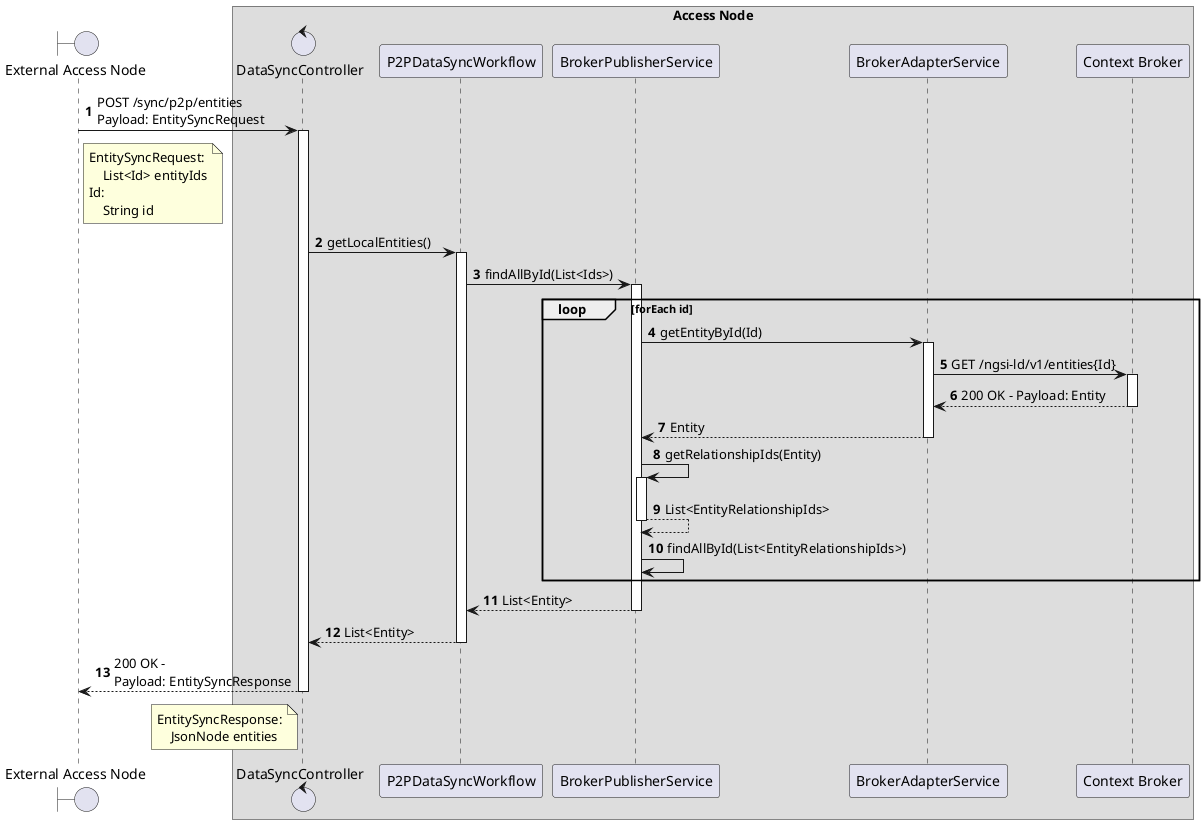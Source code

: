 @startuml
'https://plantuml.com/sequence-diagram

'---------- Config ----------------

autonumber

'---------- Header ----------------

boundary "External Access Node" as ean

box "Access Node"

  control "DataSyncController" as dsc
  participant "P2PDataSyncWorkflow" as p2p_dsw
  participant "BrokerPublisherService" as bps
  participant "BrokerAdapterService" as bas
  participant "Context Broker" as cb

end box

'---------- Diagram ----------------

ean -> dsc++: POST /sync/p2p/entities \nPayload: EntitySyncRequest

note right of ean
    EntitySyncRequest:
        List<Id> entityIds
    Id:
        String id
end note

    dsc -> p2p_dsw++: getLocalEntities()
        p2p_dsw -> bps++: findAllById(List<Ids>)
        loop forEach id
            bps -> bas++: getEntityById(Id)
                bas -> cb++: GET /ngsi-ld/v1/entities{Id}
                return 200 OK - Payload: Entity
            return Entity
            bps -> bps++: getRelationshipIds(Entity)
            return List<EntityRelationshipIds>
            bps -> bps: findAllById(List<EntityRelationshipIds>)

        end
        return List<Entity>
    return List<Entity>
return 200 OK - \nPayload: EntitySyncResponse

note left of dsc
    EntitySyncResponse:
        JsonNode entities
end note
@enduml